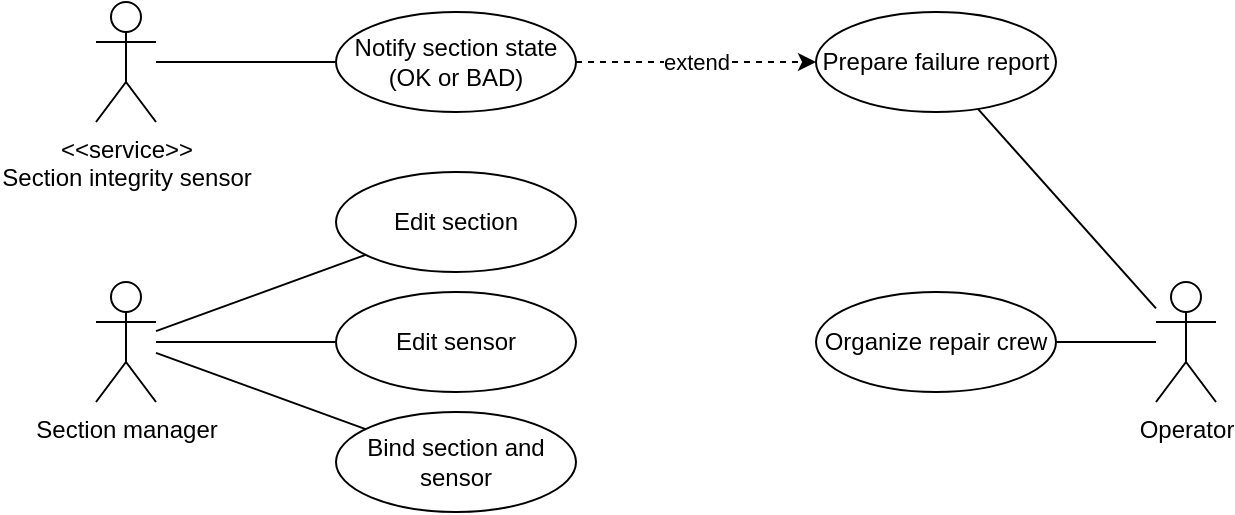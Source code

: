 <mxfile version="14.8.0" type="github" pages="2">
  <diagram id="_caPxgxJPNg9HO-UiPLn" name="Use case">
    <mxGraphModel dx="865" dy="470" grid="1" gridSize="10" guides="1" tooltips="1" connect="1" arrows="1" fold="1" page="1" pageScale="1" pageWidth="850" pageHeight="1100" math="0" shadow="0">
      <root>
        <mxCell id="0" />
        <mxCell id="1" parent="0" />
        <mxCell id="awGf8sO_y0JsvmvpcRsz-3" style="rounded=0;orthogonalLoop=1;jettySize=auto;html=1;endArrow=none;endFill=0;" edge="1" parent="1" source="awGf8sO_y0JsvmvpcRsz-1" target="awGf8sO_y0JsvmvpcRsz-2">
          <mxGeometry relative="1" as="geometry" />
        </mxCell>
        <mxCell id="awGf8sO_y0JsvmvpcRsz-1" value="&amp;lt;&amp;lt;service&amp;gt;&amp;gt;&lt;br&gt;Section integrity sensor" style="shape=umlActor;verticalLabelPosition=bottom;verticalAlign=top;html=1;outlineConnect=0;" vertex="1" parent="1">
          <mxGeometry x="80" y="115" width="30" height="60" as="geometry" />
        </mxCell>
        <mxCell id="awGf8sO_y0JsvmvpcRsz-2" value="Notify section state&lt;br&gt;(OK or BAD)" style="ellipse;whiteSpace=wrap;html=1;" vertex="1" parent="1">
          <mxGeometry x="200" y="120" width="120" height="50" as="geometry" />
        </mxCell>
        <mxCell id="awGf8sO_y0JsvmvpcRsz-11" style="edgeStyle=none;rounded=0;orthogonalLoop=1;jettySize=auto;html=1;endArrow=none;endFill=0;" edge="1" parent="1" source="awGf8sO_y0JsvmvpcRsz-4" target="awGf8sO_y0JsvmvpcRsz-8">
          <mxGeometry relative="1" as="geometry" />
        </mxCell>
        <mxCell id="awGf8sO_y0JsvmvpcRsz-12" style="edgeStyle=none;rounded=0;orthogonalLoop=1;jettySize=auto;html=1;endArrow=none;endFill=0;" edge="1" parent="1" source="awGf8sO_y0JsvmvpcRsz-4" target="awGf8sO_y0JsvmvpcRsz-9">
          <mxGeometry relative="1" as="geometry" />
        </mxCell>
        <mxCell id="awGf8sO_y0JsvmvpcRsz-13" style="edgeStyle=none;rounded=0;orthogonalLoop=1;jettySize=auto;html=1;endArrow=none;endFill=0;" edge="1" parent="1" source="awGf8sO_y0JsvmvpcRsz-4" target="awGf8sO_y0JsvmvpcRsz-10">
          <mxGeometry relative="1" as="geometry" />
        </mxCell>
        <mxCell id="awGf8sO_y0JsvmvpcRsz-4" value="Section manager" style="shape=umlActor;verticalLabelPosition=bottom;verticalAlign=top;html=1;outlineConnect=0;" vertex="1" parent="1">
          <mxGeometry x="80" y="255" width="30" height="60" as="geometry" />
        </mxCell>
        <mxCell id="awGf8sO_y0JsvmvpcRsz-8" value="Edit section" style="ellipse;whiteSpace=wrap;html=1;" vertex="1" parent="1">
          <mxGeometry x="200" y="200" width="120" height="50" as="geometry" />
        </mxCell>
        <mxCell id="awGf8sO_y0JsvmvpcRsz-9" value="Edit sensor" style="ellipse;whiteSpace=wrap;html=1;" vertex="1" parent="1">
          <mxGeometry x="200" y="260" width="120" height="50" as="geometry" />
        </mxCell>
        <mxCell id="awGf8sO_y0JsvmvpcRsz-10" value="Bind section and sensor" style="ellipse;whiteSpace=wrap;html=1;" vertex="1" parent="1">
          <mxGeometry x="200" y="320" width="120" height="50" as="geometry" />
        </mxCell>
        <mxCell id="awGf8sO_y0JsvmvpcRsz-19" style="edgeStyle=none;rounded=0;orthogonalLoop=1;jettySize=auto;html=1;endArrow=none;endFill=0;" edge="1" parent="1" source="awGf8sO_y0JsvmvpcRsz-14" target="awGf8sO_y0JsvmvpcRsz-18">
          <mxGeometry relative="1" as="geometry" />
        </mxCell>
        <mxCell id="awGf8sO_y0JsvmvpcRsz-14" value="&lt;div&gt;Operator&lt;/div&gt;" style="shape=umlActor;verticalLabelPosition=bottom;verticalAlign=top;html=1;outlineConnect=0;" vertex="1" parent="1">
          <mxGeometry x="610" y="255" width="30" height="60" as="geometry" />
        </mxCell>
        <mxCell id="awGf8sO_y0JsvmvpcRsz-15" value="extend" style="endArrow=classic;html=1;exitX=1;exitY=0.5;exitDx=0;exitDy=0;dashed=1;" edge="1" parent="1" source="awGf8sO_y0JsvmvpcRsz-2" target="awGf8sO_y0JsvmvpcRsz-16">
          <mxGeometry width="50" height="50" relative="1" as="geometry">
            <mxPoint x="390" y="180" as="sourcePoint" />
            <mxPoint x="440" y="145" as="targetPoint" />
          </mxGeometry>
        </mxCell>
        <mxCell id="awGf8sO_y0JsvmvpcRsz-17" style="edgeStyle=none;rounded=0;orthogonalLoop=1;jettySize=auto;html=1;endArrow=none;endFill=0;" edge="1" parent="1" source="awGf8sO_y0JsvmvpcRsz-16" target="awGf8sO_y0JsvmvpcRsz-14">
          <mxGeometry relative="1" as="geometry" />
        </mxCell>
        <mxCell id="awGf8sO_y0JsvmvpcRsz-16" value="Prepare failure report" style="ellipse;whiteSpace=wrap;html=1;" vertex="1" parent="1">
          <mxGeometry x="440" y="120" width="120" height="50" as="geometry" />
        </mxCell>
        <mxCell id="awGf8sO_y0JsvmvpcRsz-18" value="Organize repair crew" style="ellipse;whiteSpace=wrap;html=1;" vertex="1" parent="1">
          <mxGeometry x="440" y="260" width="120" height="50" as="geometry" />
        </mxCell>
      </root>
    </mxGraphModel>
  </diagram>
  <diagram id="GDD68MZtonCWNQot-Uo-" name="BPMN">
    <mxGraphModel dx="1221" dy="664" grid="1" gridSize="10" guides="1" tooltips="1" connect="1" arrows="1" fold="1" page="1" pageScale="1" pageWidth="850" pageHeight="1100" math="0" shadow="0">
      <root>
        <mxCell id="XwBvbb46LvA4ZnhJx7O_-0" />
        <mxCell id="XwBvbb46LvA4ZnhJx7O_-1" parent="XwBvbb46LvA4ZnhJx7O_-0" />
        <mxCell id="V02ybIQ-wi3KzgMm7utV-2" value="Operate network integrity" style="swimlane;html=1;childLayout=stackLayout;resizeParent=1;resizeParentMax=0;horizontal=1;startSize=20;horizontalStack=0;" vertex="1" parent="XwBvbb46LvA4ZnhJx7O_-1">
          <mxGeometry x="40" y="240" width="820" height="790" as="geometry" />
        </mxCell>
        <mxCell id="msQ-_wMWBh3BXoXiAgQr-0" value="&lt;div&gt;Sensor engineer&lt;/div&gt;" style="swimlane;html=1;startSize=20;horizontal=0;" vertex="1" parent="V02ybIQ-wi3KzgMm7utV-2">
          <mxGeometry y="20" width="820" height="275" as="geometry" />
        </mxCell>
        <mxCell id="ffYO8n2zBD1AL0mYHZ1U-0" value="" style="points=[[0.145,0.145,0],[0.5,0,0],[0.855,0.145,0],[1,0.5,0],[0.855,0.855,0],[0.5,1,0],[0.145,0.855,0],[0,0.5,0]];shape=mxgraph.bpmn.event;html=1;verticalLabelPosition=bottom;labelBackgroundColor=#ffffff;verticalAlign=top;align=center;perimeter=ellipsePerimeter;outlineConnect=0;aspect=fixed;outline=standard;symbol=general;" vertex="1" parent="msQ-_wMWBh3BXoXiAgQr-0">
          <mxGeometry x="40" y="150" width="30" height="30" as="geometry" />
        </mxCell>
        <mxCell id="ffYO8n2zBD1AL0mYHZ1U-3" value="" style="points=[[0.25,0.25,0],[0.5,0,0],[0.75,0.25,0],[1,0.5,0],[0.75,0.75,0],[0.5,1,0],[0.25,0.75,0],[0,0.5,0]];shape=mxgraph.bpmn.gateway2;html=1;verticalLabelPosition=bottom;labelBackgroundColor=#ffffff;verticalAlign=top;align=center;perimeter=rhombusPerimeter;outlineConnect=0;outline=none;symbol=none;" vertex="1" parent="msQ-_wMWBh3BXoXiAgQr-0">
          <mxGeometry x="120" y="140" width="50" height="50" as="geometry" />
        </mxCell>
        <mxCell id="msQ-_wMWBh3BXoXiAgQr-20" style="edgeStyle=orthogonalEdgeStyle;orthogonalLoop=1;jettySize=auto;html=1;labelBackgroundColor=#ffffff;endFill=1;" edge="1" parent="msQ-_wMWBh3BXoXiAgQr-0" source="ffYO8n2zBD1AL0mYHZ1U-4" target="msQ-_wMWBh3BXoXiAgQr-55">
          <mxGeometry relative="1" as="geometry">
            <mxPoint x="420" y="165" as="targetPoint" />
          </mxGeometry>
        </mxCell>
        <mxCell id="ffYO8n2zBD1AL0mYHZ1U-4" value="Set section" style="points=[[0.25,0,0],[0.5,0,0],[0.75,0,0],[1,0.25,0],[1,0.5,0],[1,0.75,0],[0.75,1,0],[0.5,1,0],[0.25,1,0],[0,0.75,0],[0,0.5,0],[0,0.25,0]];shape=mxgraph.bpmn.task;whiteSpace=wrap;rectStyle=rounded;size=10;taskMarker=abstract;" vertex="1" parent="msQ-_wMWBh3BXoXiAgQr-0">
          <mxGeometry x="260" y="110" width="80" height="30" as="geometry" />
        </mxCell>
        <mxCell id="msQ-_wMWBh3BXoXiAgQr-21" style="edgeStyle=orthogonalEdgeStyle;orthogonalLoop=1;jettySize=auto;html=1;labelBackgroundColor=#ffffff;endFill=1;entryX=0.5;entryY=1;entryDx=0;entryDy=0;entryPerimeter=0;" edge="1" parent="msQ-_wMWBh3BXoXiAgQr-0" source="ffYO8n2zBD1AL0mYHZ1U-5" target="msQ-_wMWBh3BXoXiAgQr-55">
          <mxGeometry relative="1" as="geometry">
            <mxPoint x="420" y="165" as="targetPoint" />
            <Array as="points">
              <mxPoint x="445" y="235" />
            </Array>
          </mxGeometry>
        </mxCell>
        <mxCell id="ffYO8n2zBD1AL0mYHZ1U-5" value="Set sensor" style="points=[[0.25,0,0],[0.5,0,0],[0.75,0,0],[1,0.25,0],[1,0.5,0],[1,0.75,0],[0.75,1,0],[0.5,1,0],[0.25,1,0],[0,0.75,0],[0,0.5,0],[0,0.25,0]];shape=mxgraph.bpmn.task;whiteSpace=wrap;rectStyle=rounded;size=10;taskMarker=abstract;" vertex="1" parent="msQ-_wMWBh3BXoXiAgQr-0">
          <mxGeometry x="180" y="220" width="80" height="30" as="geometry" />
        </mxCell>
        <mxCell id="ffYO8n2zBD1AL0mYHZ1U-2" style="edgeStyle=none;rounded=0;orthogonalLoop=1;jettySize=auto;html=1;endArrow=classic;endFill=1;" edge="1" parent="msQ-_wMWBh3BXoXiAgQr-0" source="ffYO8n2zBD1AL0mYHZ1U-0" target="ffYO8n2zBD1AL0mYHZ1U-3">
          <mxGeometry relative="1" as="geometry">
            <mxPoint x="120" y="180" as="targetPoint" />
          </mxGeometry>
        </mxCell>
        <mxCell id="ffYO8n2zBD1AL0mYHZ1U-6" style="edgeStyle=orthogonalEdgeStyle;rounded=1;orthogonalLoop=1;jettySize=auto;html=1;endArrow=classic;endFill=1;" edge="1" parent="msQ-_wMWBh3BXoXiAgQr-0" source="ffYO8n2zBD1AL0mYHZ1U-3" target="ffYO8n2zBD1AL0mYHZ1U-4">
          <mxGeometry relative="1" as="geometry">
            <Array as="points">
              <mxPoint x="145" y="125" />
            </Array>
          </mxGeometry>
        </mxCell>
        <mxCell id="ffYO8n2zBD1AL0mYHZ1U-7" style="edgeStyle=orthogonalEdgeStyle;orthogonalLoop=1;jettySize=auto;html=1;endFill=1;" edge="1" parent="msQ-_wMWBh3BXoXiAgQr-0" source="ffYO8n2zBD1AL0mYHZ1U-3" target="ffYO8n2zBD1AL0mYHZ1U-5">
          <mxGeometry relative="1" as="geometry">
            <Array as="points">
              <mxPoint x="145" y="235" />
            </Array>
          </mxGeometry>
        </mxCell>
        <mxCell id="msQ-_wMWBh3BXoXiAgQr-57" style="edgeStyle=orthogonalEdgeStyle;orthogonalLoop=1;jettySize=auto;html=1;labelBackgroundColor=#ffffff;endFill=1;" edge="1" parent="msQ-_wMWBh3BXoXiAgQr-0" source="msQ-_wMWBh3BXoXiAgQr-69" target="msQ-_wMWBh3BXoXiAgQr-56">
          <mxGeometry relative="1" as="geometry" />
        </mxCell>
        <mxCell id="msQ-_wMWBh3BXoXiAgQr-58" style="edgeStyle=orthogonalEdgeStyle;orthogonalLoop=1;jettySize=auto;html=1;entryX=0;entryY=0.5;entryDx=0;entryDy=0;entryPerimeter=0;endFill=1;" edge="1" parent="msQ-_wMWBh3BXoXiAgQr-0" source="msQ-_wMWBh3BXoXiAgQr-69" target="ffYO8n2zBD1AL0mYHZ1U-3">
          <mxGeometry relative="1" as="geometry">
            <Array as="points">
              <mxPoint x="535" y="90" />
              <mxPoint x="90" y="90" />
              <mxPoint x="90" y="165" />
            </Array>
          </mxGeometry>
        </mxCell>
        <mxCell id="msQ-_wMWBh3BXoXiAgQr-70" style="edgeStyle=orthogonalEdgeStyle;orthogonalLoop=1;jettySize=auto;html=1;endFill=1;" edge="1" parent="msQ-_wMWBh3BXoXiAgQr-0" source="msQ-_wMWBh3BXoXiAgQr-55" target="msQ-_wMWBh3BXoXiAgQr-69">
          <mxGeometry relative="1" as="geometry" />
        </mxCell>
        <mxCell id="msQ-_wMWBh3BXoXiAgQr-55" value="" style="points=[[0.25,0.25,0],[0.5,0,0],[0.75,0.25,0],[1,0.5,0],[0.75,0.75,0],[0.5,1,0],[0.25,0.75,0],[0,0.5,0]];shape=mxgraph.bpmn.gateway2;html=1;verticalLabelPosition=bottom;labelBackgroundColor=#ffffff;verticalAlign=top;align=center;perimeter=rhombusPerimeter;outlineConnect=0;outline=none;symbol=none;gwType=parallel;" vertex="1" parent="msQ-_wMWBh3BXoXiAgQr-0">
          <mxGeometry x="420" y="140" width="50" height="50" as="geometry" />
        </mxCell>
        <mxCell id="msQ-_wMWBh3BXoXiAgQr-56" value="" style="points=[[0.145,0.145,0],[0.5,0,0],[0.855,0.145,0],[1,0.5,0],[0.855,0.855,0],[0.5,1,0],[0.145,0.855,0],[0,0.5,0]];shape=mxgraph.bpmn.event;html=1;verticalLabelPosition=bottom;labelBackgroundColor=#ffffff;verticalAlign=top;align=center;perimeter=ellipsePerimeter;outlineConnect=0;aspect=fixed;outline=end;symbol=terminate;" vertex="1" parent="msQ-_wMWBh3BXoXiAgQr-0">
          <mxGeometry x="520" y="220" width="30" height="30" as="geometry" />
        </mxCell>
        <mxCell id="msQ-_wMWBh3BXoXiAgQr-74" style="edgeStyle=orthogonalEdgeStyle;orthogonalLoop=1;jettySize=auto;html=1;endFill=1;" edge="1" parent="msQ-_wMWBh3BXoXiAgQr-0" source="msQ-_wMWBh3BXoXiAgQr-60" target="msQ-_wMWBh3BXoXiAgQr-72">
          <mxGeometry relative="1" as="geometry" />
        </mxCell>
        <mxCell id="msQ-_wMWBh3BXoXiAgQr-60" value="Bind sensor" style="points=[[0.25,0,0],[0.5,0,0],[0.75,0,0],[1,0.25,0],[1,0.5,0],[1,0.75,0],[0.75,1,0],[0.5,1,0],[0.25,1,0],[0,0.75,0],[0,0.5,0],[0,0.25,0]];shape=mxgraph.bpmn.task;whiteSpace=wrap;rectStyle=rounded;size=10;taskMarker=abstract;" vertex="1" parent="msQ-_wMWBh3BXoXiAgQr-0">
          <mxGeometry x="600" y="150" width="80" height="30" as="geometry" />
        </mxCell>
        <mxCell id="msQ-_wMWBh3BXoXiAgQr-68" value="" style="points=[[0.145,0.145,0],[0.5,0,0],[0.855,0.145,0],[1,0.5,0],[0.855,0.855,0],[0.5,1,0],[0.145,0.855,0],[0,0.5,0]];shape=mxgraph.bpmn.event;html=1;verticalLabelPosition=bottom;labelBackgroundColor=#ffffff;verticalAlign=top;align=center;perimeter=ellipsePerimeter;outlineConnect=0;aspect=fixed;outline=end;symbol=terminate;" vertex="1" parent="msQ-_wMWBh3BXoXiAgQr-0">
          <mxGeometry x="740" y="220" width="30" height="30" as="geometry" />
        </mxCell>
        <mxCell id="msQ-_wMWBh3BXoXiAgQr-71" style="edgeStyle=orthogonalEdgeStyle;orthogonalLoop=1;jettySize=auto;html=1;endFill=1;" edge="1" parent="msQ-_wMWBh3BXoXiAgQr-0" source="msQ-_wMWBh3BXoXiAgQr-69" target="msQ-_wMWBh3BXoXiAgQr-60">
          <mxGeometry relative="1" as="geometry" />
        </mxCell>
        <mxCell id="msQ-_wMWBh3BXoXiAgQr-69" value="" style="points=[[0.25,0.25,0],[0.5,0,0],[0.75,0.25,0],[1,0.5,0],[0.75,0.75,0],[0.5,1,0],[0.25,0.75,0],[0,0.5,0]];shape=mxgraph.bpmn.gateway2;html=1;verticalLabelPosition=bottom;labelBackgroundColor=#ffffff;verticalAlign=top;align=center;perimeter=rhombusPerimeter;outlineConnect=0;outline=none;symbol=none;" vertex="1" parent="msQ-_wMWBh3BXoXiAgQr-0">
          <mxGeometry x="510" y="140" width="50" height="50" as="geometry" />
        </mxCell>
        <mxCell id="msQ-_wMWBh3BXoXiAgQr-73" style="edgeStyle=orthogonalEdgeStyle;orthogonalLoop=1;jettySize=auto;html=1;endFill=1;" edge="1" parent="msQ-_wMWBh3BXoXiAgQr-0" source="msQ-_wMWBh3BXoXiAgQr-72" target="msQ-_wMWBh3BXoXiAgQr-68">
          <mxGeometry relative="1" as="geometry" />
        </mxCell>
        <mxCell id="msQ-_wMWBh3BXoXiAgQr-75" style="edgeStyle=orthogonalEdgeStyle;orthogonalLoop=1;jettySize=auto;html=1;endFill=1;jumpStyle=arc;jumpSize=12;" edge="1" parent="msQ-_wMWBh3BXoXiAgQr-0" source="msQ-_wMWBh3BXoXiAgQr-72" target="msQ-_wMWBh3BXoXiAgQr-55">
          <mxGeometry relative="1" as="geometry">
            <Array as="points">
              <mxPoint x="755" y="110" />
              <mxPoint x="445" y="110" />
            </Array>
          </mxGeometry>
        </mxCell>
        <mxCell id="msQ-_wMWBh3BXoXiAgQr-76" style="edgeStyle=orthogonalEdgeStyle;orthogonalLoop=1;jettySize=auto;html=1;entryX=0;entryY=0.5;entryDx=0;entryDy=0;entryPerimeter=0;endFill=1;" edge="1" parent="msQ-_wMWBh3BXoXiAgQr-0" source="msQ-_wMWBh3BXoXiAgQr-72" target="ffYO8n2zBD1AL0mYHZ1U-3">
          <mxGeometry relative="1" as="geometry">
            <Array as="points">
              <mxPoint x="810" y="165" />
              <mxPoint x="810" y="90" />
              <mxPoint x="90" y="90" />
              <mxPoint x="90" y="165" />
            </Array>
          </mxGeometry>
        </mxCell>
        <mxCell id="msQ-_wMWBh3BXoXiAgQr-72" value="" style="points=[[0.25,0.25,0],[0.5,0,0],[0.75,0.25,0],[1,0.5,0],[0.75,0.75,0],[0.5,1,0],[0.25,0.75,0],[0,0.5,0]];shape=mxgraph.bpmn.gateway2;html=1;verticalLabelPosition=bottom;labelBackgroundColor=#ffffff;verticalAlign=top;align=center;perimeter=rhombusPerimeter;outlineConnect=0;outline=none;symbol=none;" vertex="1" parent="msQ-_wMWBh3BXoXiAgQr-0">
          <mxGeometry x="730" y="140" width="50" height="50" as="geometry" />
        </mxCell>
        <mxCell id="V02ybIQ-wi3KzgMm7utV-3" value="Storage" style="swimlane;html=1;startSize=20;horizontal=0;" vertex="1" parent="V02ybIQ-wi3KzgMm7utV-2">
          <mxGeometry y="295" width="820" height="120" as="geometry" />
        </mxCell>
        <mxCell id="msQ-_wMWBh3BXoXiAgQr-2" value="" style="shape=datastore;whiteSpace=wrap;html=1;labelPosition=center;verticalLabelPosition=bottom;align=center;verticalAlign=top;" vertex="1" parent="V02ybIQ-wi3KzgMm7utV-3">
          <mxGeometry x="280" y="25" width="40" height="40" as="geometry" />
        </mxCell>
        <mxCell id="msQ-_wMWBh3BXoXiAgQr-14" value="" style="shape=datastore;whiteSpace=wrap;html=1;labelPosition=center;verticalLabelPosition=bottom;align=center;verticalAlign=top;" vertex="1" parent="V02ybIQ-wi3KzgMm7utV-3">
          <mxGeometry x="200" y="65" width="40" height="40" as="geometry" />
        </mxCell>
        <mxCell id="V02ybIQ-wi3KzgMm7utV-4" value="&lt;div&gt;Sensor service&lt;/div&gt;" style="swimlane;html=1;startSize=20;horizontal=0;" vertex="1" parent="V02ybIQ-wi3KzgMm7utV-2">
          <mxGeometry y="415" width="820" height="175" as="geometry" />
        </mxCell>
        <mxCell id="msQ-_wMWBh3BXoXiAgQr-82" style="edgeStyle=orthogonalEdgeStyle;jumpStyle=arc;jumpSize=12;orthogonalLoop=1;jettySize=auto;html=1;endFill=1;" edge="1" parent="V02ybIQ-wi3KzgMm7utV-4" source="msQ-_wMWBh3BXoXiAgQr-77" target="msQ-_wMWBh3BXoXiAgQr-79">
          <mxGeometry relative="1" as="geometry" />
        </mxCell>
        <mxCell id="msQ-_wMWBh3BXoXiAgQr-77" value="" style="points=[[0.145,0.145,0],[0.5,0,0],[0.855,0.145,0],[1,0.5,0],[0.855,0.855,0],[0.5,1,0],[0.145,0.855,0],[0,0.5,0]];shape=mxgraph.bpmn.event;html=1;verticalLabelPosition=bottom;labelBackgroundColor=#ffffff;verticalAlign=top;align=center;perimeter=ellipsePerimeter;outlineConnect=0;aspect=fixed;outline=standard;symbol=general;" vertex="1" parent="V02ybIQ-wi3KzgMm7utV-4">
          <mxGeometry x="40" y="72.5" width="30" height="30" as="geometry" />
        </mxCell>
        <mxCell id="msQ-_wMWBh3BXoXiAgQr-84" style="edgeStyle=orthogonalEdgeStyle;jumpStyle=arc;jumpSize=12;orthogonalLoop=1;jettySize=auto;html=1;endFill=1;" edge="1" parent="V02ybIQ-wi3KzgMm7utV-4" source="msQ-_wMWBh3BXoXiAgQr-79" target="msQ-_wMWBh3BXoXiAgQr-83">
          <mxGeometry relative="1" as="geometry" />
        </mxCell>
        <mxCell id="msQ-_wMWBh3BXoXiAgQr-79" value="Get sensors" style="points=[[0.25,0,0],[0.5,0,0],[0.75,0,0],[1,0.25,0],[1,0.5,0],[1,0.75,0],[0.75,1,0],[0.5,1,0],[0.25,1,0],[0,0.75,0],[0,0.5,0],[0,0.25,0]];shape=mxgraph.bpmn.task;whiteSpace=wrap;rectStyle=rounded;size=10;taskMarker=abstract;" vertex="1" parent="V02ybIQ-wi3KzgMm7utV-4">
          <mxGeometry x="105" y="72.5" width="80" height="30" as="geometry" />
        </mxCell>
        <mxCell id="msQ-_wMWBh3BXoXiAgQr-86" style="edgeStyle=orthogonalEdgeStyle;jumpStyle=arc;jumpSize=12;orthogonalLoop=1;jettySize=auto;html=1;endFill=1;" edge="1" parent="V02ybIQ-wi3KzgMm7utV-4" source="msQ-_wMWBh3BXoXiAgQr-83" target="msQ-_wMWBh3BXoXiAgQr-85">
          <mxGeometry relative="1" as="geometry" />
        </mxCell>
        <mxCell id="msQ-_wMWBh3BXoXiAgQr-83" value="Call sensors" style="points=[[0.25,0,0],[0.5,0,0],[0.75,0,0],[1,0.25,0],[1,0.5,0],[1,0.75,0],[0.75,1,0],[0.5,1,0],[0.25,1,0],[0,0.75,0],[0,0.5,0],[0,0.25,0]];shape=mxgraph.bpmn.task;whiteSpace=wrap;rectStyle=rounded;size=10;taskMarker=abstract;" vertex="1" parent="V02ybIQ-wi3KzgMm7utV-4">
          <mxGeometry x="220" y="72.5" width="80" height="30" as="geometry" />
        </mxCell>
        <mxCell id="msQ-_wMWBh3BXoXiAgQr-89" value="OK" style="edgeStyle=orthogonalEdgeStyle;jumpStyle=arc;jumpSize=12;orthogonalLoop=1;jettySize=auto;html=1;endFill=1;" edge="1" parent="V02ybIQ-wi3KzgMm7utV-4" source="msQ-_wMWBh3BXoXiAgQr-85" target="msQ-_wMWBh3BXoXiAgQr-92">
          <mxGeometry relative="1" as="geometry">
            <mxPoint x="440" y="30.0" as="targetPoint" />
            <Array as="points">
              <mxPoint x="375" y="35" />
              <mxPoint x="575" y="35" />
            </Array>
          </mxGeometry>
        </mxCell>
        <mxCell id="msQ-_wMWBh3BXoXiAgQr-91" value="BAD" style="edgeStyle=orthogonalEdgeStyle;jumpStyle=arc;jumpSize=12;orthogonalLoop=1;jettySize=auto;html=1;entryX=0;entryY=0.5;entryDx=0;entryDy=0;entryPerimeter=0;endFill=1;" edge="1" parent="V02ybIQ-wi3KzgMm7utV-4" source="msQ-_wMWBh3BXoXiAgQr-85" target="msQ-_wMWBh3BXoXiAgQr-90">
          <mxGeometry x="0.272" y="-5" relative="1" as="geometry">
            <Array as="points">
              <mxPoint x="375" y="140" />
            </Array>
            <mxPoint as="offset" />
          </mxGeometry>
        </mxCell>
        <mxCell id="msQ-_wMWBh3BXoXiAgQr-85" value="" style="points=[[0.25,0.25,0],[0.5,0,0],[0.75,0.25,0],[1,0.5,0],[0.75,0.75,0],[0.5,1,0],[0.25,0.75,0],[0,0.5,0]];shape=mxgraph.bpmn.gateway2;html=1;verticalLabelPosition=bottom;labelBackgroundColor=#ffffff;verticalAlign=top;align=center;perimeter=rhombusPerimeter;outlineConnect=0;outline=none;symbol=none;" vertex="1" parent="V02ybIQ-wi3KzgMm7utV-4">
          <mxGeometry x="350" y="62.5" width="50" height="50" as="geometry" />
        </mxCell>
        <mxCell id="msQ-_wMWBh3BXoXiAgQr-94" style="edgeStyle=orthogonalEdgeStyle;jumpStyle=arc;jumpSize=12;orthogonalLoop=1;jettySize=auto;html=1;endFill=1;" edge="1" parent="V02ybIQ-wi3KzgMm7utV-4" source="msQ-_wMWBh3BXoXiAgQr-90" target="msQ-_wMWBh3BXoXiAgQr-92">
          <mxGeometry relative="1" as="geometry" />
        </mxCell>
        <mxCell id="msQ-_wMWBh3BXoXiAgQr-90" value="Create report" style="points=[[0.25,0,0],[0.5,0,0],[0.75,0,0],[1,0.25,0],[1,0.5,0],[1,0.75,0],[0.75,1,0],[0.5,1,0],[0.25,1,0],[0,0.75,0],[0,0.5,0],[0,0.25,0]];shape=mxgraph.bpmn.task;whiteSpace=wrap;rectStyle=rounded;size=10;taskMarker=abstract;" vertex="1" parent="V02ybIQ-wi3KzgMm7utV-4">
          <mxGeometry x="430" y="125" width="80" height="30" as="geometry" />
        </mxCell>
        <mxCell id="msQ-_wMWBh3BXoXiAgQr-96" style="edgeStyle=orthogonalEdgeStyle;jumpStyle=arc;jumpSize=12;orthogonalLoop=1;jettySize=auto;html=1;endFill=1;" edge="1" parent="V02ybIQ-wi3KzgMm7utV-4" source="msQ-_wMWBh3BXoXiAgQr-92" target="msQ-_wMWBh3BXoXiAgQr-95">
          <mxGeometry relative="1" as="geometry" />
        </mxCell>
        <mxCell id="msQ-_wMWBh3BXoXiAgQr-92" value="" style="points=[[0.25,0.25,0],[0.5,0,0],[0.75,0.25,0],[1,0.5,0],[0.75,0.75,0],[0.5,1,0],[0.25,0.75,0],[0,0.5,0]];shape=mxgraph.bpmn.gateway2;html=1;verticalLabelPosition=bottom;labelBackgroundColor=#ffffff;verticalAlign=top;align=center;perimeter=rhombusPerimeter;outlineConnect=0;outline=none;symbol=none;gwType=parallel;" vertex="1" parent="V02ybIQ-wi3KzgMm7utV-4">
          <mxGeometry x="550" y="62.5" width="50" height="50" as="geometry" />
        </mxCell>
        <mxCell id="msQ-_wMWBh3BXoXiAgQr-101" style="edgeStyle=orthogonalEdgeStyle;jumpStyle=arc;jumpSize=12;orthogonalLoop=1;jettySize=auto;html=1;endFill=1;" edge="1" parent="V02ybIQ-wi3KzgMm7utV-4" source="msQ-_wMWBh3BXoXiAgQr-95" target="msQ-_wMWBh3BXoXiAgQr-99">
          <mxGeometry relative="1" as="geometry" />
        </mxCell>
        <mxCell id="msQ-_wMWBh3BXoXiAgQr-95" value="Save sensor" style="points=[[0.25,0,0],[0.5,0,0],[0.75,0,0],[1,0.25,0],[1,0.5,0],[1,0.75,0],[0.75,1,0],[0.5,1,0],[0.25,1,0],[0,0.75,0],[0,0.5,0],[0,0.25,0]];shape=mxgraph.bpmn.task;whiteSpace=wrap;rectStyle=rounded;size=10;taskMarker=abstract;" vertex="1" parent="V02ybIQ-wi3KzgMm7utV-4">
          <mxGeometry x="630" y="72.5" width="80" height="30" as="geometry" />
        </mxCell>
        <mxCell id="msQ-_wMWBh3BXoXiAgQr-99" value="" style="points=[[0.145,0.145,0],[0.5,0,0],[0.855,0.145,0],[1,0.5,0],[0.855,0.855,0],[0.5,1,0],[0.145,0.855,0],[0,0.5,0]];shape=mxgraph.bpmn.event;html=1;verticalLabelPosition=bottom;labelBackgroundColor=#ffffff;verticalAlign=top;align=center;perimeter=ellipsePerimeter;outlineConnect=0;aspect=fixed;outline=end;symbol=terminate;" vertex="1" parent="V02ybIQ-wi3KzgMm7utV-4">
          <mxGeometry x="740" y="72.5" width="30" height="30" as="geometry" />
        </mxCell>
        <mxCell id="V02ybIQ-wi3KzgMm7utV-5" value="Operator" style="swimlane;html=1;startSize=20;horizontal=0;" vertex="1" parent="V02ybIQ-wi3KzgMm7utV-2">
          <mxGeometry y="590" width="820" height="200" as="geometry" />
        </mxCell>
        <mxCell id="msQ-_wMWBh3BXoXiAgQr-105" value="" style="shape=datastore;whiteSpace=wrap;html=1;labelPosition=center;verticalLabelPosition=bottom;align=center;verticalAlign=top;" vertex="1" parent="V02ybIQ-wi3KzgMm7utV-5">
          <mxGeometry x="135" y="20" width="40" height="40" as="geometry" />
        </mxCell>
        <mxCell id="msQ-_wMWBh3BXoXiAgQr-111" style="edgeStyle=orthogonalEdgeStyle;jumpStyle=arc;jumpSize=12;orthogonalLoop=1;jettySize=auto;html=1;endFill=1;" edge="1" parent="V02ybIQ-wi3KzgMm7utV-5" source="msQ-_wMWBh3BXoXiAgQr-108" target="msQ-_wMWBh3BXoXiAgQr-110">
          <mxGeometry relative="1" as="geometry" />
        </mxCell>
        <mxCell id="msQ-_wMWBh3BXoXiAgQr-108" value="" style="points=[[0.145,0.145,0],[0.5,0,0],[0.855,0.145,0],[1,0.5,0],[0.855,0.855,0],[0.5,1,0],[0.145,0.855,0],[0,0.5,0]];shape=mxgraph.bpmn.event;html=1;verticalLabelPosition=bottom;labelBackgroundColor=#ffffff;verticalAlign=top;align=center;perimeter=ellipsePerimeter;outlineConnect=0;aspect=fixed;outline=standard;symbol=general;" vertex="1" parent="V02ybIQ-wi3KzgMm7utV-5">
          <mxGeometry x="40" y="120" width="30" height="30" as="geometry" />
        </mxCell>
        <mxCell id="msQ-_wMWBh3BXoXiAgQr-115" style="edgeStyle=orthogonalEdgeStyle;jumpStyle=arc;jumpSize=12;orthogonalLoop=1;jettySize=auto;html=1;endFill=1;" edge="1" parent="V02ybIQ-wi3KzgMm7utV-5" source="msQ-_wMWBh3BXoXiAgQr-110" target="msQ-_wMWBh3BXoXiAgQr-114">
          <mxGeometry relative="1" as="geometry" />
        </mxCell>
        <mxCell id="msQ-_wMWBh3BXoXiAgQr-110" value="Check reports" style="points=[[0.25,0,0],[0.5,0,0],[0.75,0,0],[1,0.25,0],[1,0.5,0],[1,0.75,0],[0.75,1,0],[0.5,1,0],[0.25,1,0],[0,0.75,0],[0,0.5,0],[0,0.25,0]];shape=mxgraph.bpmn.task;whiteSpace=wrap;rectStyle=rounded;size=10;taskMarker=abstract;" vertex="1" parent="V02ybIQ-wi3KzgMm7utV-5">
          <mxGeometry x="115" y="120" width="80" height="30" as="geometry" />
        </mxCell>
        <mxCell id="msQ-_wMWBh3BXoXiAgQr-112" value="" style="endArrow=blockThin;html=1;labelPosition=left;verticalLabelPosition=middle;align=right;verticalAlign=middle;dashed=1;dashPattern=8 4;endFill=0;startArrow=oval;startFill=0;endSize=6;startSize=4;edgeStyle=orthogonalEdgeStyle;entryX=0.5;entryY=0;entryDx=0;entryDy=0;entryPerimeter=0;exitX=0.5;exitY=1;exitDx=0;exitDy=0;" edge="1" parent="V02ybIQ-wi3KzgMm7utV-5" source="msQ-_wMWBh3BXoXiAgQr-105" target="msQ-_wMWBh3BXoXiAgQr-110">
          <mxGeometry relative="1" as="geometry">
            <mxPoint x="210" y="-200.0" as="sourcePoint" />
            <mxPoint x="155" y="-92.5" as="targetPoint" />
          </mxGeometry>
        </mxCell>
        <mxCell id="msQ-_wMWBh3BXoXiAgQr-113" value="" style="shape=message;html=1;outlineConnect=0;labelPosition=left;verticalLabelPosition=middle;align=right;verticalAlign=middle;spacingRight=5;labelBackgroundColor=#ffffff;fillColor=#C0C0C0;" vertex="1" parent="msQ-_wMWBh3BXoXiAgQr-112">
          <mxGeometry width="24" height="16" relative="1" as="geometry">
            <mxPoint x="-12" y="-11" as="offset" />
          </mxGeometry>
        </mxCell>
        <mxCell id="BHtO6htEGBXwpEhlEKzQ-2" value="BAD" style="edgeStyle=orthogonalEdgeStyle;jumpStyle=arc;jumpSize=12;orthogonalLoop=1;jettySize=auto;html=1;endFill=1;entryX=0;entryY=0.5;entryDx=0;entryDy=0;entryPerimeter=0;" edge="1" parent="V02ybIQ-wi3KzgMm7utV-5" source="msQ-_wMWBh3BXoXiAgQr-114" target="BHtO6htEGBXwpEhlEKzQ-0">
          <mxGeometry relative="1" as="geometry">
            <Array as="points">
              <mxPoint x="265" y="175" />
            </Array>
          </mxGeometry>
        </mxCell>
        <mxCell id="BHtO6htEGBXwpEhlEKzQ-5" value="OK" style="edgeStyle=orthogonalEdgeStyle;jumpStyle=arc;jumpSize=12;orthogonalLoop=1;jettySize=auto;html=1;entryX=0;entryY=0.5;entryDx=0;entryDy=0;entryPerimeter=0;endFill=1;" edge="1" parent="V02ybIQ-wi3KzgMm7utV-5" source="msQ-_wMWBh3BXoXiAgQr-114" target="BHtO6htEGBXwpEhlEKzQ-3">
          <mxGeometry relative="1" as="geometry">
            <Array as="points">
              <mxPoint x="265" y="90" />
              <mxPoint x="560" y="90" />
              <mxPoint x="560" y="135" />
            </Array>
          </mxGeometry>
        </mxCell>
        <mxCell id="msQ-_wMWBh3BXoXiAgQr-114" value="" style="points=[[0.25,0.25,0],[0.5,0,0],[0.75,0.25,0],[1,0.5,0],[0.75,0.75,0],[0.5,1,0],[0.25,0.75,0],[0,0.5,0]];shape=mxgraph.bpmn.gateway2;html=1;verticalLabelPosition=bottom;labelBackgroundColor=#ffffff;verticalAlign=top;align=center;perimeter=rhombusPerimeter;outlineConnect=0;outline=none;symbol=none;" vertex="1" parent="V02ybIQ-wi3KzgMm7utV-5">
          <mxGeometry x="240" y="110" width="50" height="50" as="geometry" />
        </mxCell>
        <mxCell id="BHtO6htEGBXwpEhlEKzQ-6" style="edgeStyle=orthogonalEdgeStyle;jumpStyle=arc;jumpSize=12;orthogonalLoop=1;jettySize=auto;html=1;entryX=0;entryY=0.5;entryDx=0;entryDy=0;entryPerimeter=0;endFill=1;" edge="1" parent="V02ybIQ-wi3KzgMm7utV-5" source="BHtO6htEGBXwpEhlEKzQ-0" target="BHtO6htEGBXwpEhlEKzQ-3">
          <mxGeometry relative="1" as="geometry">
            <Array as="points">
              <mxPoint x="560" y="175" />
              <mxPoint x="560" y="135" />
            </Array>
          </mxGeometry>
        </mxCell>
        <mxCell id="BHtO6htEGBXwpEhlEKzQ-0" value="Organize repair crew" style="points=[[0.25,0,0],[0.5,0,0],[0.75,0,0],[1,0.25,0],[1,0.5,0],[1,0.75,0],[0.75,1,0],[0.5,1,0],[0.25,1,0],[0,0.75,0],[0,0.5,0],[0,0.25,0]];shape=mxgraph.bpmn.task;whiteSpace=wrap;rectStyle=rounded;size=10;taskMarker=abstract;" vertex="1" parent="V02ybIQ-wi3KzgMm7utV-5">
          <mxGeometry x="370" y="160" width="80" height="30" as="geometry" />
        </mxCell>
        <mxCell id="BHtO6htEGBXwpEhlEKzQ-3" value="" style="points=[[0.145,0.145,0],[0.5,0,0],[0.855,0.145,0],[1,0.5,0],[0.855,0.855,0],[0.5,1,0],[0.145,0.855,0],[0,0.5,0]];shape=mxgraph.bpmn.event;html=1;verticalLabelPosition=bottom;labelBackgroundColor=#ffffff;verticalAlign=top;align=center;perimeter=ellipsePerimeter;outlineConnect=0;aspect=fixed;outline=end;symbol=terminate;" vertex="1" parent="V02ybIQ-wi3KzgMm7utV-5">
          <mxGeometry x="740" y="120" width="30" height="30" as="geometry" />
        </mxCell>
        <mxCell id="msQ-_wMWBh3BXoXiAgQr-15" value="" style="endArrow=blockThin;html=1;labelPosition=left;verticalLabelPosition=middle;align=right;verticalAlign=middle;dashed=1;dashPattern=8 4;endFill=0;startArrow=oval;startFill=0;endSize=6;startSize=4;" edge="1" parent="V02ybIQ-wi3KzgMm7utV-2" source="ffYO8n2zBD1AL0mYHZ1U-4" target="msQ-_wMWBh3BXoXiAgQr-2">
          <mxGeometry relative="1" as="geometry">
            <mxPoint x="70" y="250" as="sourcePoint" />
            <mxPoint x="230" y="250" as="targetPoint" />
          </mxGeometry>
        </mxCell>
        <mxCell id="msQ-_wMWBh3BXoXiAgQr-16" value="" style="shape=message;html=1;outlineConnect=0;labelPosition=left;verticalLabelPosition=middle;align=right;verticalAlign=middle;spacingRight=5;labelBackgroundColor=#ffffff;" vertex="1" parent="msQ-_wMWBh3BXoXiAgQr-15">
          <mxGeometry width="24" height="16" relative="1" as="geometry">
            <mxPoint x="-12" y="-46" as="offset" />
          </mxGeometry>
        </mxCell>
        <mxCell id="msQ-_wMWBh3BXoXiAgQr-17" value="" style="endArrow=blockThin;html=1;labelPosition=left;verticalLabelPosition=middle;align=right;verticalAlign=middle;dashed=1;dashPattern=8 4;endFill=0;startArrow=oval;startFill=0;endSize=6;startSize=4;shadow=0;sketch=0;labelBackgroundColor=none;" edge="1" parent="V02ybIQ-wi3KzgMm7utV-2" source="ffYO8n2zBD1AL0mYHZ1U-5" target="msQ-_wMWBh3BXoXiAgQr-14">
          <mxGeometry relative="1" as="geometry">
            <mxPoint x="70" y="250" as="sourcePoint" />
            <mxPoint x="230" y="250" as="targetPoint" />
          </mxGeometry>
        </mxCell>
        <mxCell id="msQ-_wMWBh3BXoXiAgQr-18" value="" style="shape=message;html=1;outlineConnect=0;labelPosition=left;verticalLabelPosition=middle;align=right;verticalAlign=middle;spacingRight=5;labelBackgroundColor=#ffffff;" vertex="1" parent="msQ-_wMWBh3BXoXiAgQr-17">
          <mxGeometry width="24" height="16" relative="1" as="geometry">
            <mxPoint x="-12" y="-11" as="offset" />
          </mxGeometry>
        </mxCell>
        <mxCell id="msQ-_wMWBh3BXoXiAgQr-62" value="" style="endArrow=blockThin;html=1;labelPosition=left;verticalLabelPosition=middle;align=right;verticalAlign=middle;dashed=1;dashPattern=8 4;endFill=0;startArrow=oval;startFill=0;endSize=6;startSize=4;edgeStyle=orthogonalEdgeStyle;entryX=0.25;entryY=1;entryDx=0;entryDy=0;entryPerimeter=0;exitX=1;exitY=0.7;exitDx=0;exitDy=0;" edge="1" parent="V02ybIQ-wi3KzgMm7utV-2" source="msQ-_wMWBh3BXoXiAgQr-2" target="msQ-_wMWBh3BXoXiAgQr-60">
          <mxGeometry relative="1" as="geometry">
            <mxPoint x="360" y="330" as="sourcePoint" />
            <mxPoint x="520" y="330" as="targetPoint" />
          </mxGeometry>
        </mxCell>
        <mxCell id="msQ-_wMWBh3BXoXiAgQr-63" value="" style="shape=message;html=1;outlineConnect=0;labelPosition=left;verticalLabelPosition=middle;align=right;verticalAlign=middle;spacingRight=5;labelBackgroundColor=#ffffff;fillColor=#C0C0C0;" vertex="1" parent="msQ-_wMWBh3BXoXiAgQr-62">
          <mxGeometry width="24" height="16" relative="1" as="geometry">
            <mxPoint x="-14" y="-4" as="offset" />
          </mxGeometry>
        </mxCell>
        <mxCell id="msQ-_wMWBh3BXoXiAgQr-64" value="" style="endArrow=blockThin;html=1;labelPosition=left;verticalLabelPosition=middle;align=right;verticalAlign=middle;dashed=1;dashPattern=8 4;endFill=0;startArrow=oval;startFill=0;endSize=6;startSize=4;edgeStyle=orthogonalEdgeStyle;entryX=0.5;entryY=1;entryDx=0;entryDy=0;entryPerimeter=0;exitX=1;exitY=0.3;exitDx=0;exitDy=0;" edge="1" parent="V02ybIQ-wi3KzgMm7utV-2" source="msQ-_wMWBh3BXoXiAgQr-14" target="msQ-_wMWBh3BXoXiAgQr-60">
          <mxGeometry relative="1" as="geometry">
            <mxPoint x="330" y="340.0" as="sourcePoint" />
            <mxPoint x="570" y="210" as="targetPoint" />
          </mxGeometry>
        </mxCell>
        <mxCell id="msQ-_wMWBh3BXoXiAgQr-65" value="" style="shape=message;html=1;outlineConnect=0;labelPosition=left;verticalLabelPosition=middle;align=right;verticalAlign=middle;spacingRight=5;labelBackgroundColor=#ffffff;fillColor=#C0C0C0;" vertex="1" parent="msQ-_wMWBh3BXoXiAgQr-64">
          <mxGeometry width="24" height="16" relative="1" as="geometry">
            <mxPoint x="8" y="-8" as="offset" />
          </mxGeometry>
        </mxCell>
        <mxCell id="msQ-_wMWBh3BXoXiAgQr-66" value="" style="endArrow=blockThin;html=1;labelPosition=left;verticalLabelPosition=middle;align=right;verticalAlign=middle;dashed=1;dashPattern=8 4;endFill=0;startArrow=oval;startFill=0;endSize=6;startSize=4;shadow=0;sketch=0;labelBackgroundColor=none;edgeStyle=orthogonalEdgeStyle;exitX=0.75;exitY=1;exitDx=0;exitDy=0;exitPerimeter=0;entryX=1;entryY=0.7;entryDx=0;entryDy=0;" edge="1" parent="V02ybIQ-wi3KzgMm7utV-2" source="msQ-_wMWBh3BXoXiAgQr-60" target="msQ-_wMWBh3BXoXiAgQr-14">
          <mxGeometry relative="1" as="geometry">
            <mxPoint x="230" y="250" as="sourcePoint" />
            <mxPoint x="230" y="370.0" as="targetPoint" />
          </mxGeometry>
        </mxCell>
        <mxCell id="msQ-_wMWBh3BXoXiAgQr-67" value="" style="shape=message;html=1;outlineConnect=0;labelPosition=left;verticalLabelPosition=middle;align=right;verticalAlign=middle;spacingRight=5;labelBackgroundColor=#ffffff;" vertex="1" parent="msQ-_wMWBh3BXoXiAgQr-66">
          <mxGeometry width="24" height="16" relative="1" as="geometry">
            <mxPoint x="-12" y="-4" as="offset" />
          </mxGeometry>
        </mxCell>
        <mxCell id="msQ-_wMWBh3BXoXiAgQr-80" value="" style="endArrow=blockThin;html=1;labelPosition=left;verticalLabelPosition=middle;align=right;verticalAlign=middle;dashed=1;dashPattern=8 4;endFill=0;startArrow=oval;startFill=0;endSize=6;startSize=4;edgeStyle=orthogonalEdgeStyle;entryX=0.5;entryY=0;entryDx=0;entryDy=0;entryPerimeter=0;exitX=0;exitY=0.5;exitDx=0;exitDy=0;" edge="1" parent="V02ybIQ-wi3KzgMm7utV-2" source="msQ-_wMWBh3BXoXiAgQr-14" target="msQ-_wMWBh3BXoXiAgQr-79">
          <mxGeometry relative="1" as="geometry">
            <mxPoint x="330" y="358.0" as="sourcePoint" />
            <mxPoint x="630" y="210" as="targetPoint" />
          </mxGeometry>
        </mxCell>
        <mxCell id="msQ-_wMWBh3BXoXiAgQr-81" value="" style="shape=message;html=1;outlineConnect=0;labelPosition=left;verticalLabelPosition=middle;align=right;verticalAlign=middle;spacingRight=5;labelBackgroundColor=#ffffff;fillColor=#C0C0C0;" vertex="1" parent="msQ-_wMWBh3BXoXiAgQr-80">
          <mxGeometry width="24" height="16" relative="1" as="geometry">
            <mxPoint x="-12" y="14" as="offset" />
          </mxGeometry>
        </mxCell>
        <mxCell id="msQ-_wMWBh3BXoXiAgQr-97" value="" style="endArrow=blockThin;html=1;labelPosition=left;verticalLabelPosition=middle;align=right;verticalAlign=middle;dashed=1;dashPattern=8 4;endFill=0;startArrow=oval;startFill=0;endSize=6;startSize=4;shadow=0;sketch=0;labelBackgroundColor=none;edgeStyle=orthogonalEdgeStyle;exitX=0.5;exitY=0;exitDx=0;exitDy=0;exitPerimeter=0;entryX=0.5;entryY=1;entryDx=0;entryDy=0;" edge="1" parent="V02ybIQ-wi3KzgMm7utV-2" source="msQ-_wMWBh3BXoXiAgQr-95" target="msQ-_wMWBh3BXoXiAgQr-14">
          <mxGeometry relative="1" as="geometry">
            <mxPoint x="670" y="210" as="sourcePoint" />
            <mxPoint x="250" y="398.0" as="targetPoint" />
            <Array as="points">
              <mxPoint x="670" y="430" />
              <mxPoint x="220" y="430" />
            </Array>
          </mxGeometry>
        </mxCell>
        <mxCell id="msQ-_wMWBh3BXoXiAgQr-98" value="" style="shape=message;html=1;outlineConnect=0;labelPosition=left;verticalLabelPosition=middle;align=right;verticalAlign=middle;spacingRight=5;labelBackgroundColor=#ffffff;" vertex="1" parent="msQ-_wMWBh3BXoXiAgQr-97">
          <mxGeometry width="24" height="16" relative="1" as="geometry">
            <mxPoint x="-12" y="-4" as="offset" />
          </mxGeometry>
        </mxCell>
        <mxCell id="msQ-_wMWBh3BXoXiAgQr-106" value="" style="endArrow=blockThin;html=1;labelPosition=left;verticalLabelPosition=middle;align=right;verticalAlign=middle;dashed=1;dashPattern=8 4;endFill=0;startArrow=oval;startFill=0;endSize=6;startSize=4;shadow=0;sketch=0;labelBackgroundColor=none;exitX=0.5;exitY=1;exitDx=0;exitDy=0;exitPerimeter=0;entryX=1;entryY=0.5;entryDx=0;entryDy=0;edgeStyle=orthogonalEdgeStyle;" edge="1" parent="V02ybIQ-wi3KzgMm7utV-2" source="msQ-_wMWBh3BXoXiAgQr-90" target="msQ-_wMWBh3BXoXiAgQr-105">
          <mxGeometry relative="1" as="geometry">
            <mxPoint x="230" y="280" as="sourcePoint" />
            <mxPoint x="230" y="370.0" as="targetPoint" />
          </mxGeometry>
        </mxCell>
        <mxCell id="msQ-_wMWBh3BXoXiAgQr-107" value="" style="shape=message;html=1;outlineConnect=0;labelPosition=left;verticalLabelPosition=middle;align=right;verticalAlign=middle;spacingRight=5;labelBackgroundColor=#ffffff;" vertex="1" parent="msQ-_wMWBh3BXoXiAgQr-106">
          <mxGeometry width="24" height="16" relative="1" as="geometry">
            <mxPoint x="-22" y="-8" as="offset" />
          </mxGeometry>
        </mxCell>
      </root>
    </mxGraphModel>
  </diagram>
</mxfile>
